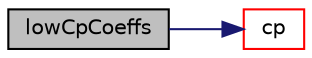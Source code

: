 digraph "lowCpCoeffs"
{
  bgcolor="transparent";
  edge [fontname="Helvetica",fontsize="10",labelfontname="Helvetica",labelfontsize="10"];
  node [fontname="Helvetica",fontsize="10",shape=record];
  rankdir="LR";
  Node1 [label="lowCpCoeffs",height=0.2,width=0.4,color="black", fillcolor="grey75", style="filled", fontcolor="black"];
  Node1 -> Node2 [color="midnightblue",fontsize="10",style="solid",fontname="Helvetica"];
  Node2 [label="cp",height=0.2,width=0.4,color="red",URL="$a01235.html#ad34fc523196eb59f189c7538bd76adda",tooltip="Heat capacity at constant pressure [J/(kmol K)]. "];
}
